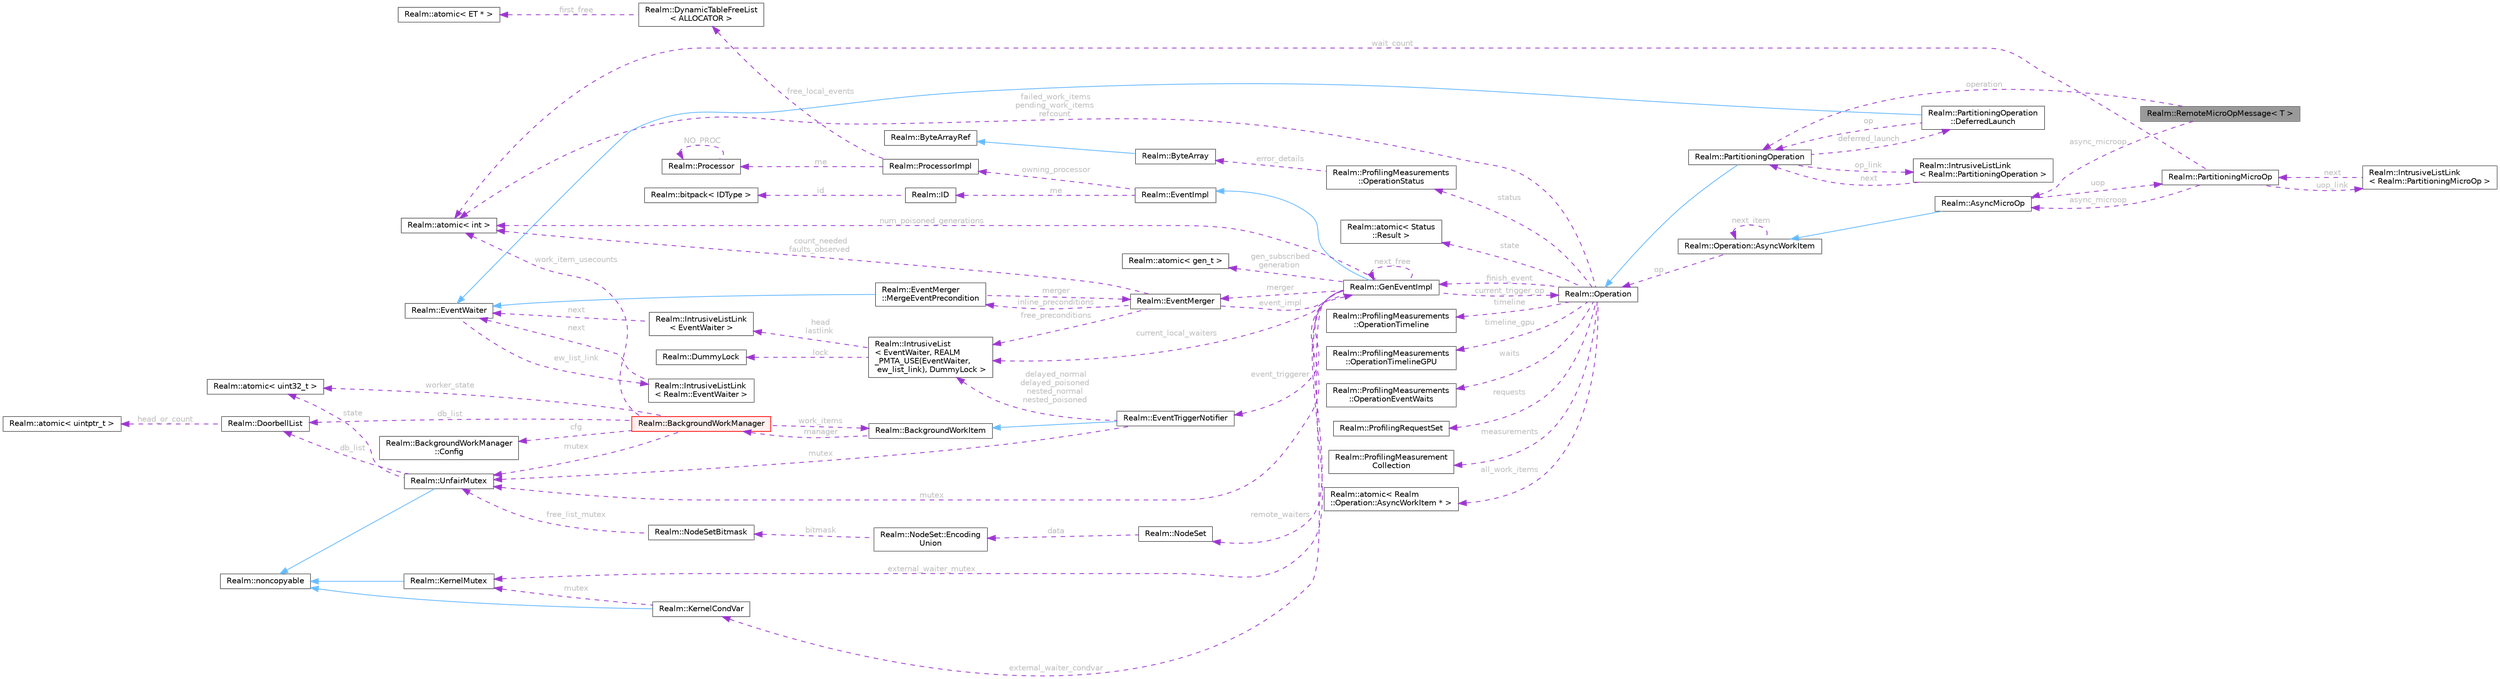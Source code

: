 digraph "Realm::RemoteMicroOpMessage&lt; T &gt;"
{
 // LATEX_PDF_SIZE
  bgcolor="transparent";
  edge [fontname=Helvetica,fontsize=10,labelfontname=Helvetica,labelfontsize=10];
  node [fontname=Helvetica,fontsize=10,shape=box,height=0.2,width=0.4];
  rankdir="LR";
  Node1 [id="Node000001",label="Realm::RemoteMicroOpMessage\< T \>",height=0.2,width=0.4,color="gray40", fillcolor="grey60", style="filled", fontcolor="black",tooltip=" "];
  Node2 -> Node1 [id="edge1_Node000001_Node000002",dir="back",color="darkorchid3",style="dashed",tooltip=" ",label=" operation",fontcolor="grey" ];
  Node2 [id="Node000002",label="Realm::PartitioningOperation",height=0.2,width=0.4,color="gray40", fillcolor="white", style="filled",URL="$classRealm_1_1PartitioningOperation.html",tooltip=" "];
  Node3 -> Node2 [id="edge2_Node000002_Node000003",dir="back",color="steelblue1",style="solid",tooltip=" "];
  Node3 [id="Node000003",label="Realm::Operation",height=0.2,width=0.4,color="gray40", fillcolor="white", style="filled",URL="$classRealm_1_1Operation.html",tooltip=" "];
  Node4 -> Node3 [id="edge3_Node000003_Node000004",dir="back",color="darkorchid3",style="dashed",tooltip=" ",label=" finish_event",fontcolor="grey" ];
  Node4 [id="Node000004",label="Realm::GenEventImpl",height=0.2,width=0.4,color="gray40", fillcolor="white", style="filled",URL="$classRealm_1_1GenEventImpl.html",tooltip=" "];
  Node5 -> Node4 [id="edge4_Node000004_Node000005",dir="back",color="steelblue1",style="solid",tooltip=" "];
  Node5 [id="Node000005",label="Realm::EventImpl",height=0.2,width=0.4,color="gray40", fillcolor="white", style="filled",URL="$classRealm_1_1EventImpl.html",tooltip=" "];
  Node6 -> Node5 [id="edge5_Node000005_Node000006",dir="back",color="darkorchid3",style="dashed",tooltip=" ",label=" me",fontcolor="grey" ];
  Node6 [id="Node000006",label="Realm::ID",height=0.2,width=0.4,color="gray40", fillcolor="white", style="filled",URL="$classRealm_1_1ID.html",tooltip=" "];
  Node7 -> Node6 [id="edge6_Node000006_Node000007",dir="back",color="darkorchid3",style="dashed",tooltip=" ",label=" id",fontcolor="grey" ];
  Node7 [id="Node000007",label="Realm::bitpack\< IDType \>",height=0.2,width=0.4,color="gray40", fillcolor="white", style="filled",URL="$classRealm_1_1bitpack.html",tooltip=" "];
  Node8 -> Node5 [id="edge7_Node000005_Node000008",dir="back",color="darkorchid3",style="dashed",tooltip=" ",label=" owning_processor",fontcolor="grey" ];
  Node8 [id="Node000008",label="Realm::ProcessorImpl",height=0.2,width=0.4,color="gray40", fillcolor="white", style="filled",URL="$classRealm_1_1ProcessorImpl.html",tooltip=" "];
  Node9 -> Node8 [id="edge8_Node000008_Node000009",dir="back",color="darkorchid3",style="dashed",tooltip=" ",label=" free_local_events",fontcolor="grey" ];
  Node9 [id="Node000009",label="Realm::DynamicTableFreeList\l\< ALLOCATOR \>",height=0.2,width=0.4,color="gray40", fillcolor="white", style="filled",URL="$classRealm_1_1DynamicTableFreeList.html",tooltip=" "];
  Node10 -> Node9 [id="edge9_Node000009_Node000010",dir="back",color="darkorchid3",style="dashed",tooltip=" ",label=" first_free",fontcolor="grey" ];
  Node10 [id="Node000010",label="Realm::atomic\< ET * \>",height=0.2,width=0.4,color="gray40", fillcolor="white", style="filled",URL="$classRealm_1_1atomic.html",tooltip=" "];
  Node11 -> Node8 [id="edge10_Node000008_Node000011",dir="back",color="darkorchid3",style="dashed",tooltip=" ",label=" me",fontcolor="grey" ];
  Node11 [id="Node000011",label="Realm::Processor",height=0.2,width=0.4,color="gray40", fillcolor="white", style="filled",URL="$classRealm_1_1Processor.html",tooltip=" "];
  Node11 -> Node11 [id="edge11_Node000011_Node000011",dir="back",color="darkorchid3",style="dashed",tooltip=" ",label=" NO_PROC",fontcolor="grey" ];
  Node12 -> Node4 [id="edge12_Node000004_Node000012",dir="back",color="darkorchid3",style="dashed",tooltip=" ",label=" gen_subscribed\ngeneration",fontcolor="grey" ];
  Node12 [id="Node000012",label="Realm::atomic\< gen_t \>",height=0.2,width=0.4,color="gray40", fillcolor="white", style="filled",URL="$classRealm_1_1atomic.html",tooltip=" "];
  Node13 -> Node4 [id="edge13_Node000004_Node000013",dir="back",color="darkorchid3",style="dashed",tooltip=" ",label=" num_poisoned_generations",fontcolor="grey" ];
  Node13 [id="Node000013",label="Realm::atomic\< int \>",height=0.2,width=0.4,color="gray40", fillcolor="white", style="filled",URL="$classRealm_1_1atomic.html",tooltip=" "];
  Node4 -> Node4 [id="edge14_Node000004_Node000004",dir="back",color="darkorchid3",style="dashed",tooltip=" ",label=" next_free",fontcolor="grey" ];
  Node14 -> Node4 [id="edge15_Node000004_Node000014",dir="back",color="darkorchid3",style="dashed",tooltip=" ",label=" merger",fontcolor="grey" ];
  Node14 [id="Node000014",label="Realm::EventMerger",height=0.2,width=0.4,color="gray40", fillcolor="white", style="filled",URL="$classRealm_1_1EventMerger.html",tooltip=" "];
  Node4 -> Node14 [id="edge16_Node000014_Node000004",dir="back",color="darkorchid3",style="dashed",tooltip=" ",label=" event_impl",fontcolor="grey" ];
  Node13 -> Node14 [id="edge17_Node000014_Node000013",dir="back",color="darkorchid3",style="dashed",tooltip=" ",label=" count_needed\nfaults_observed",fontcolor="grey" ];
  Node15 -> Node14 [id="edge18_Node000014_Node000015",dir="back",color="darkorchid3",style="dashed",tooltip=" ",label=" inline_preconditions",fontcolor="grey" ];
  Node15 [id="Node000015",label="Realm::EventMerger\l::MergeEventPrecondition",height=0.2,width=0.4,color="gray40", fillcolor="white", style="filled",URL="$classRealm_1_1EventMerger_1_1MergeEventPrecondition.html",tooltip=" "];
  Node16 -> Node15 [id="edge19_Node000015_Node000016",dir="back",color="steelblue1",style="solid",tooltip=" "];
  Node16 [id="Node000016",label="Realm::EventWaiter",height=0.2,width=0.4,color="gray40", fillcolor="white", style="filled",URL="$classRealm_1_1EventWaiter.html",tooltip=" "];
  Node17 -> Node16 [id="edge20_Node000016_Node000017",dir="back",color="darkorchid3",style="dashed",tooltip=" ",label=" ew_list_link",fontcolor="grey" ];
  Node17 [id="Node000017",label="Realm::IntrusiveListLink\l\< Realm::EventWaiter \>",height=0.2,width=0.4,color="gray40", fillcolor="white", style="filled",URL="$structRealm_1_1IntrusiveListLink.html",tooltip=" "];
  Node16 -> Node17 [id="edge21_Node000017_Node000016",dir="back",color="darkorchid3",style="dashed",tooltip=" ",label=" next",fontcolor="grey" ];
  Node14 -> Node15 [id="edge22_Node000015_Node000014",dir="back",color="darkorchid3",style="dashed",tooltip=" ",label=" merger",fontcolor="grey" ];
  Node18 -> Node14 [id="edge23_Node000014_Node000018",dir="back",color="darkorchid3",style="dashed",tooltip=" ",label=" free_preconditions",fontcolor="grey" ];
  Node18 [id="Node000018",label="Realm::IntrusiveList\l\< EventWaiter, REALM\l_PMTA_USE(EventWaiter,\l ew_list_link), DummyLock \>",height=0.2,width=0.4,color="gray40", fillcolor="white", style="filled",URL="$classRealm_1_1IntrusiveList.html",tooltip=" "];
  Node19 -> Node18 [id="edge24_Node000018_Node000019",dir="back",color="darkorchid3",style="dashed",tooltip=" ",label=" lock",fontcolor="grey" ];
  Node19 [id="Node000019",label="Realm::DummyLock",height=0.2,width=0.4,color="gray40", fillcolor="white", style="filled",URL="$classRealm_1_1DummyLock.html",tooltip=" "];
  Node20 -> Node18 [id="edge25_Node000018_Node000020",dir="back",color="darkorchid3",style="dashed",tooltip=" ",label=" head\nlastlink",fontcolor="grey" ];
  Node20 [id="Node000020",label="Realm::IntrusiveListLink\l\< EventWaiter \>",height=0.2,width=0.4,color="gray40", fillcolor="white", style="filled",URL="$structRealm_1_1IntrusiveListLink.html",tooltip=" "];
  Node16 -> Node20 [id="edge26_Node000020_Node000016",dir="back",color="darkorchid3",style="dashed",tooltip=" ",label=" next",fontcolor="grey" ];
  Node21 -> Node4 [id="edge27_Node000004_Node000021",dir="back",color="darkorchid3",style="dashed",tooltip=" ",label=" event_triggerer",fontcolor="grey" ];
  Node21 [id="Node000021",label="Realm::EventTriggerNotifier",height=0.2,width=0.4,color="gray40", fillcolor="white", style="filled",URL="$classRealm_1_1EventTriggerNotifier.html",tooltip=" "];
  Node22 -> Node21 [id="edge28_Node000021_Node000022",dir="back",color="steelblue1",style="solid",tooltip=" "];
  Node22 [id="Node000022",label="Realm::BackgroundWorkItem",height=0.2,width=0.4,color="gray40", fillcolor="white", style="filled",URL="$classRealm_1_1BackgroundWorkItem.html",tooltip=" "];
  Node23 -> Node22 [id="edge29_Node000022_Node000023",dir="back",color="darkorchid3",style="dashed",tooltip=" ",label=" manager",fontcolor="grey" ];
  Node23 [id="Node000023",label="Realm::BackgroundWorkManager",height=0.2,width=0.4,color="red", fillcolor="#FFF0F0", style="filled",URL="$classRealm_1_1BackgroundWorkManager.html",tooltip=" "];
  Node24 -> Node23 [id="edge30_Node000023_Node000024",dir="back",color="darkorchid3",style="dashed",tooltip=" ",label=" cfg",fontcolor="grey" ];
  Node24 [id="Node000024",label="Realm::BackgroundWorkManager\l::Config",height=0.2,width=0.4,color="gray40", fillcolor="white", style="filled",URL="$structRealm_1_1BackgroundWorkManager_1_1Config.html",tooltip=" "];
  Node25 -> Node23 [id="edge31_Node000023_Node000025",dir="back",color="darkorchid3",style="dashed",tooltip=" ",label=" mutex",fontcolor="grey" ];
  Node25 [id="Node000025",label="Realm::UnfairMutex",height=0.2,width=0.4,color="gray40", fillcolor="white", style="filled",URL="$classRealm_1_1UnfairMutex.html",tooltip=" "];
  Node26 -> Node25 [id="edge32_Node000025_Node000026",dir="back",color="steelblue1",style="solid",tooltip=" "];
  Node26 [id="Node000026",label="Realm::noncopyable",height=0.2,width=0.4,color="gray40", fillcolor="white", style="filled",URL="$classRealm_1_1noncopyable.html",tooltip=" "];
  Node27 -> Node25 [id="edge33_Node000025_Node000027",dir="back",color="darkorchid3",style="dashed",tooltip=" ",label=" state",fontcolor="grey" ];
  Node27 [id="Node000027",label="Realm::atomic\< uint32_t \>",height=0.2,width=0.4,color="gray40", fillcolor="white", style="filled",URL="$classRealm_1_1atomic.html",tooltip=" "];
  Node28 -> Node25 [id="edge34_Node000025_Node000028",dir="back",color="darkorchid3",style="dashed",tooltip=" ",label=" db_list",fontcolor="grey" ];
  Node28 [id="Node000028",label="Realm::DoorbellList",height=0.2,width=0.4,color="gray40", fillcolor="white", style="filled",URL="$classRealm_1_1DoorbellList.html",tooltip=" "];
  Node29 -> Node28 [id="edge35_Node000028_Node000029",dir="back",color="darkorchid3",style="dashed",tooltip=" ",label=" head_or_count",fontcolor="grey" ];
  Node29 [id="Node000029",label="Realm::atomic\< uintptr_t \>",height=0.2,width=0.4,color="gray40", fillcolor="white", style="filled",URL="$classRealm_1_1atomic.html",tooltip=" "];
  Node13 -> Node23 [id="edge36_Node000023_Node000013",dir="back",color="darkorchid3",style="dashed",tooltip=" ",label=" work_item_usecounts",fontcolor="grey" ];
  Node22 -> Node23 [id="edge37_Node000023_Node000022",dir="back",color="darkorchid3",style="dashed",tooltip=" ",label=" work_items",fontcolor="grey" ];
  Node27 -> Node23 [id="edge38_Node000023_Node000027",dir="back",color="darkorchid3",style="dashed",tooltip=" ",label=" worker_state",fontcolor="grey" ];
  Node28 -> Node23 [id="edge39_Node000023_Node000028",dir="back",color="darkorchid3",style="dashed",tooltip=" ",label=" db_list",fontcolor="grey" ];
  Node25 -> Node21 [id="edge40_Node000021_Node000025",dir="back",color="darkorchid3",style="dashed",tooltip=" ",label=" mutex",fontcolor="grey" ];
  Node18 -> Node21 [id="edge41_Node000021_Node000018",dir="back",color="darkorchid3",style="dashed",tooltip=" ",label=" delayed_normal\ndelayed_poisoned\nnested_normal\nnested_poisoned",fontcolor="grey" ];
  Node25 -> Node4 [id="edge42_Node000004_Node000025",dir="back",color="darkorchid3",style="dashed",tooltip=" ",label=" mutex",fontcolor="grey" ];
  Node3 -> Node4 [id="edge43_Node000004_Node000003",dir="back",color="darkorchid3",style="dashed",tooltip=" ",label=" current_trigger_op",fontcolor="grey" ];
  Node18 -> Node4 [id="edge44_Node000004_Node000018",dir="back",color="darkorchid3",style="dashed",tooltip=" ",label=" current_local_waiters",fontcolor="grey" ];
  Node34 -> Node4 [id="edge45_Node000004_Node000034",dir="back",color="darkorchid3",style="dashed",tooltip=" ",label=" external_waiter_mutex",fontcolor="grey" ];
  Node34 [id="Node000034",label="Realm::KernelMutex",height=0.2,width=0.4,color="gray40", fillcolor="white", style="filled",URL="$classRealm_1_1KernelMutex.html",tooltip=" "];
  Node26 -> Node34 [id="edge46_Node000034_Node000026",dir="back",color="steelblue1",style="solid",tooltip=" "];
  Node35 -> Node4 [id="edge47_Node000004_Node000035",dir="back",color="darkorchid3",style="dashed",tooltip=" ",label=" external_waiter_condvar",fontcolor="grey" ];
  Node35 [id="Node000035",label="Realm::KernelCondVar",height=0.2,width=0.4,color="gray40", fillcolor="white", style="filled",URL="$classRealm_1_1KernelCondVar.html",tooltip=" "];
  Node26 -> Node35 [id="edge48_Node000035_Node000026",dir="back",color="steelblue1",style="solid",tooltip=" "];
  Node34 -> Node35 [id="edge49_Node000035_Node000034",dir="back",color="darkorchid3",style="dashed",tooltip=" ",label=" mutex",fontcolor="grey" ];
  Node36 -> Node4 [id="edge50_Node000004_Node000036",dir="back",color="darkorchid3",style="dashed",tooltip=" ",label=" remote_waiters",fontcolor="grey" ];
  Node36 [id="Node000036",label="Realm::NodeSet",height=0.2,width=0.4,color="gray40", fillcolor="white", style="filled",URL="$classRealm_1_1NodeSet.html",tooltip=" "];
  Node37 -> Node36 [id="edge51_Node000036_Node000037",dir="back",color="darkorchid3",style="dashed",tooltip=" ",label=" data",fontcolor="grey" ];
  Node37 [id="Node000037",label="Realm::NodeSet::Encoding\lUnion",height=0.2,width=0.4,color="gray40", fillcolor="white", style="filled",URL="$unionRealm_1_1NodeSet_1_1EncodingUnion.html",tooltip=" "];
  Node38 -> Node37 [id="edge52_Node000037_Node000038",dir="back",color="darkorchid3",style="dashed",tooltip=" ",label=" bitmask",fontcolor="grey" ];
  Node38 [id="Node000038",label="Realm::NodeSetBitmask",height=0.2,width=0.4,color="gray40", fillcolor="white", style="filled",URL="$classRealm_1_1NodeSetBitmask.html",tooltip=" "];
  Node25 -> Node38 [id="edge53_Node000038_Node000025",dir="back",color="darkorchid3",style="dashed",tooltip=" ",label=" free_list_mutex",fontcolor="grey" ];
  Node13 -> Node3 [id="edge54_Node000003_Node000013",dir="back",color="darkorchid3",style="dashed",tooltip=" ",label=" failed_work_items\npending_work_items\nrefcount",fontcolor="grey" ];
  Node39 -> Node3 [id="edge55_Node000003_Node000039",dir="back",color="darkorchid3",style="dashed",tooltip=" ",label=" state",fontcolor="grey" ];
  Node39 [id="Node000039",label="Realm::atomic\< Status\l::Result \>",height=0.2,width=0.4,color="gray40", fillcolor="white", style="filled",URL="$classRealm_1_1atomic.html",tooltip=" "];
  Node40 -> Node3 [id="edge56_Node000003_Node000040",dir="back",color="darkorchid3",style="dashed",tooltip=" ",label=" status",fontcolor="grey" ];
  Node40 [id="Node000040",label="Realm::ProfilingMeasurements\l::OperationStatus",height=0.2,width=0.4,color="gray40", fillcolor="white", style="filled",URL="$structRealm_1_1ProfilingMeasurements_1_1OperationStatus.html",tooltip=" "];
  Node41 -> Node40 [id="edge57_Node000040_Node000041",dir="back",color="darkorchid3",style="dashed",tooltip=" ",label=" error_details",fontcolor="grey" ];
  Node41 [id="Node000041",label="Realm::ByteArray",height=0.2,width=0.4,color="gray40", fillcolor="white", style="filled",URL="$classRealm_1_1ByteArray.html",tooltip=" "];
  Node42 -> Node41 [id="edge58_Node000041_Node000042",dir="back",color="steelblue1",style="solid",tooltip=" "];
  Node42 [id="Node000042",label="Realm::ByteArrayRef",height=0.2,width=0.4,color="gray40", fillcolor="white", style="filled",URL="$classRealm_1_1ByteArrayRef.html",tooltip=" "];
  Node43 -> Node3 [id="edge59_Node000003_Node000043",dir="back",color="darkorchid3",style="dashed",tooltip=" ",label=" timeline",fontcolor="grey" ];
  Node43 [id="Node000043",label="Realm::ProfilingMeasurements\l::OperationTimeline",height=0.2,width=0.4,color="gray40", fillcolor="white", style="filled",URL="$structRealm_1_1ProfilingMeasurements_1_1OperationTimeline.html",tooltip=" "];
  Node44 -> Node3 [id="edge60_Node000003_Node000044",dir="back",color="darkorchid3",style="dashed",tooltip=" ",label=" timeline_gpu",fontcolor="grey" ];
  Node44 [id="Node000044",label="Realm::ProfilingMeasurements\l::OperationTimelineGPU",height=0.2,width=0.4,color="gray40", fillcolor="white", style="filled",URL="$structRealm_1_1ProfilingMeasurements_1_1OperationTimelineGPU.html",tooltip=" "];
  Node45 -> Node3 [id="edge61_Node000003_Node000045",dir="back",color="darkorchid3",style="dashed",tooltip=" ",label=" waits",fontcolor="grey" ];
  Node45 [id="Node000045",label="Realm::ProfilingMeasurements\l::OperationEventWaits",height=0.2,width=0.4,color="gray40", fillcolor="white", style="filled",URL="$structRealm_1_1ProfilingMeasurements_1_1OperationEventWaits.html",tooltip=" "];
  Node46 -> Node3 [id="edge62_Node000003_Node000046",dir="back",color="darkorchid3",style="dashed",tooltip=" ",label=" requests",fontcolor="grey" ];
  Node46 [id="Node000046",label="Realm::ProfilingRequestSet",height=0.2,width=0.4,color="gray40", fillcolor="white", style="filled",URL="$classRealm_1_1ProfilingRequestSet.html",tooltip=" "];
  Node47 -> Node3 [id="edge63_Node000003_Node000047",dir="back",color="darkorchid3",style="dashed",tooltip=" ",label=" measurements",fontcolor="grey" ];
  Node47 [id="Node000047",label="Realm::ProfilingMeasurement\lCollection",height=0.2,width=0.4,color="gray40", fillcolor="white", style="filled",URL="$classRealm_1_1ProfilingMeasurementCollection.html",tooltip=" "];
  Node48 -> Node3 [id="edge64_Node000003_Node000048",dir="back",color="darkorchid3",style="dashed",tooltip=" ",label=" all_work_items",fontcolor="grey" ];
  Node48 [id="Node000048",label="Realm::atomic\< Realm\l::Operation::AsyncWorkItem * \>",height=0.2,width=0.4,color="gray40", fillcolor="white", style="filled",URL="$classRealm_1_1atomic.html",tooltip=" "];
  Node49 -> Node2 [id="edge65_Node000002_Node000049",dir="back",color="darkorchid3",style="dashed",tooltip=" ",label=" op_link",fontcolor="grey" ];
  Node49 [id="Node000049",label="Realm::IntrusiveListLink\l\< Realm::PartitioningOperation \>",height=0.2,width=0.4,color="gray40", fillcolor="white", style="filled",URL="$structRealm_1_1IntrusiveListLink.html",tooltip=" "];
  Node2 -> Node49 [id="edge66_Node000049_Node000002",dir="back",color="darkorchid3",style="dashed",tooltip=" ",label=" next",fontcolor="grey" ];
  Node50 -> Node2 [id="edge67_Node000002_Node000050",dir="back",color="darkorchid3",style="dashed",tooltip=" ",label=" deferred_launch",fontcolor="grey" ];
  Node50 [id="Node000050",label="Realm::PartitioningOperation\l::DeferredLaunch",height=0.2,width=0.4,color="gray40", fillcolor="white", style="filled",URL="$classRealm_1_1PartitioningOperation_1_1DeferredLaunch.html",tooltip=" "];
  Node16 -> Node50 [id="edge68_Node000050_Node000016",dir="back",color="steelblue1",style="solid",tooltip=" "];
  Node2 -> Node50 [id="edge69_Node000050_Node000002",dir="back",color="darkorchid3",style="dashed",tooltip=" ",label=" op",fontcolor="grey" ];
  Node51 -> Node1 [id="edge70_Node000001_Node000051",dir="back",color="darkorchid3",style="dashed",tooltip=" ",label=" async_microop",fontcolor="grey" ];
  Node51 [id="Node000051",label="Realm::AsyncMicroOp",height=0.2,width=0.4,color="gray40", fillcolor="white", style="filled",URL="$classRealm_1_1AsyncMicroOp.html",tooltip=" "];
  Node52 -> Node51 [id="edge71_Node000051_Node000052",dir="back",color="steelblue1",style="solid",tooltip=" "];
  Node52 [id="Node000052",label="Realm::Operation::AsyncWorkItem",height=0.2,width=0.4,color="gray40", fillcolor="white", style="filled",URL="$classRealm_1_1Operation_1_1AsyncWorkItem.html",tooltip=" "];
  Node3 -> Node52 [id="edge72_Node000052_Node000003",dir="back",color="darkorchid3",style="dashed",tooltip=" ",label=" op",fontcolor="grey" ];
  Node52 -> Node52 [id="edge73_Node000052_Node000052",dir="back",color="darkorchid3",style="dashed",tooltip=" ",label=" next_item",fontcolor="grey" ];
  Node53 -> Node51 [id="edge74_Node000051_Node000053",dir="back",color="darkorchid3",style="dashed",tooltip=" ",label=" uop",fontcolor="grey" ];
  Node53 [id="Node000053",label="Realm::PartitioningMicroOp",height=0.2,width=0.4,color="gray40", fillcolor="white", style="filled",URL="$classRealm_1_1PartitioningMicroOp.html",tooltip=" "];
  Node54 -> Node53 [id="edge75_Node000053_Node000054",dir="back",color="darkorchid3",style="dashed",tooltip=" ",label=" uop_link",fontcolor="grey" ];
  Node54 [id="Node000054",label="Realm::IntrusiveListLink\l\< Realm::PartitioningMicroOp \>",height=0.2,width=0.4,color="gray40", fillcolor="white", style="filled",URL="$structRealm_1_1IntrusiveListLink.html",tooltip=" "];
  Node53 -> Node54 [id="edge76_Node000054_Node000053",dir="back",color="darkorchid3",style="dashed",tooltip=" ",label=" next",fontcolor="grey" ];
  Node13 -> Node53 [id="edge77_Node000053_Node000013",dir="back",color="darkorchid3",style="dashed",tooltip=" ",label=" wait_count",fontcolor="grey" ];
  Node51 -> Node53 [id="edge78_Node000053_Node000051",dir="back",color="darkorchid3",style="dashed",tooltip=" ",label=" async_microop",fontcolor="grey" ];
}
